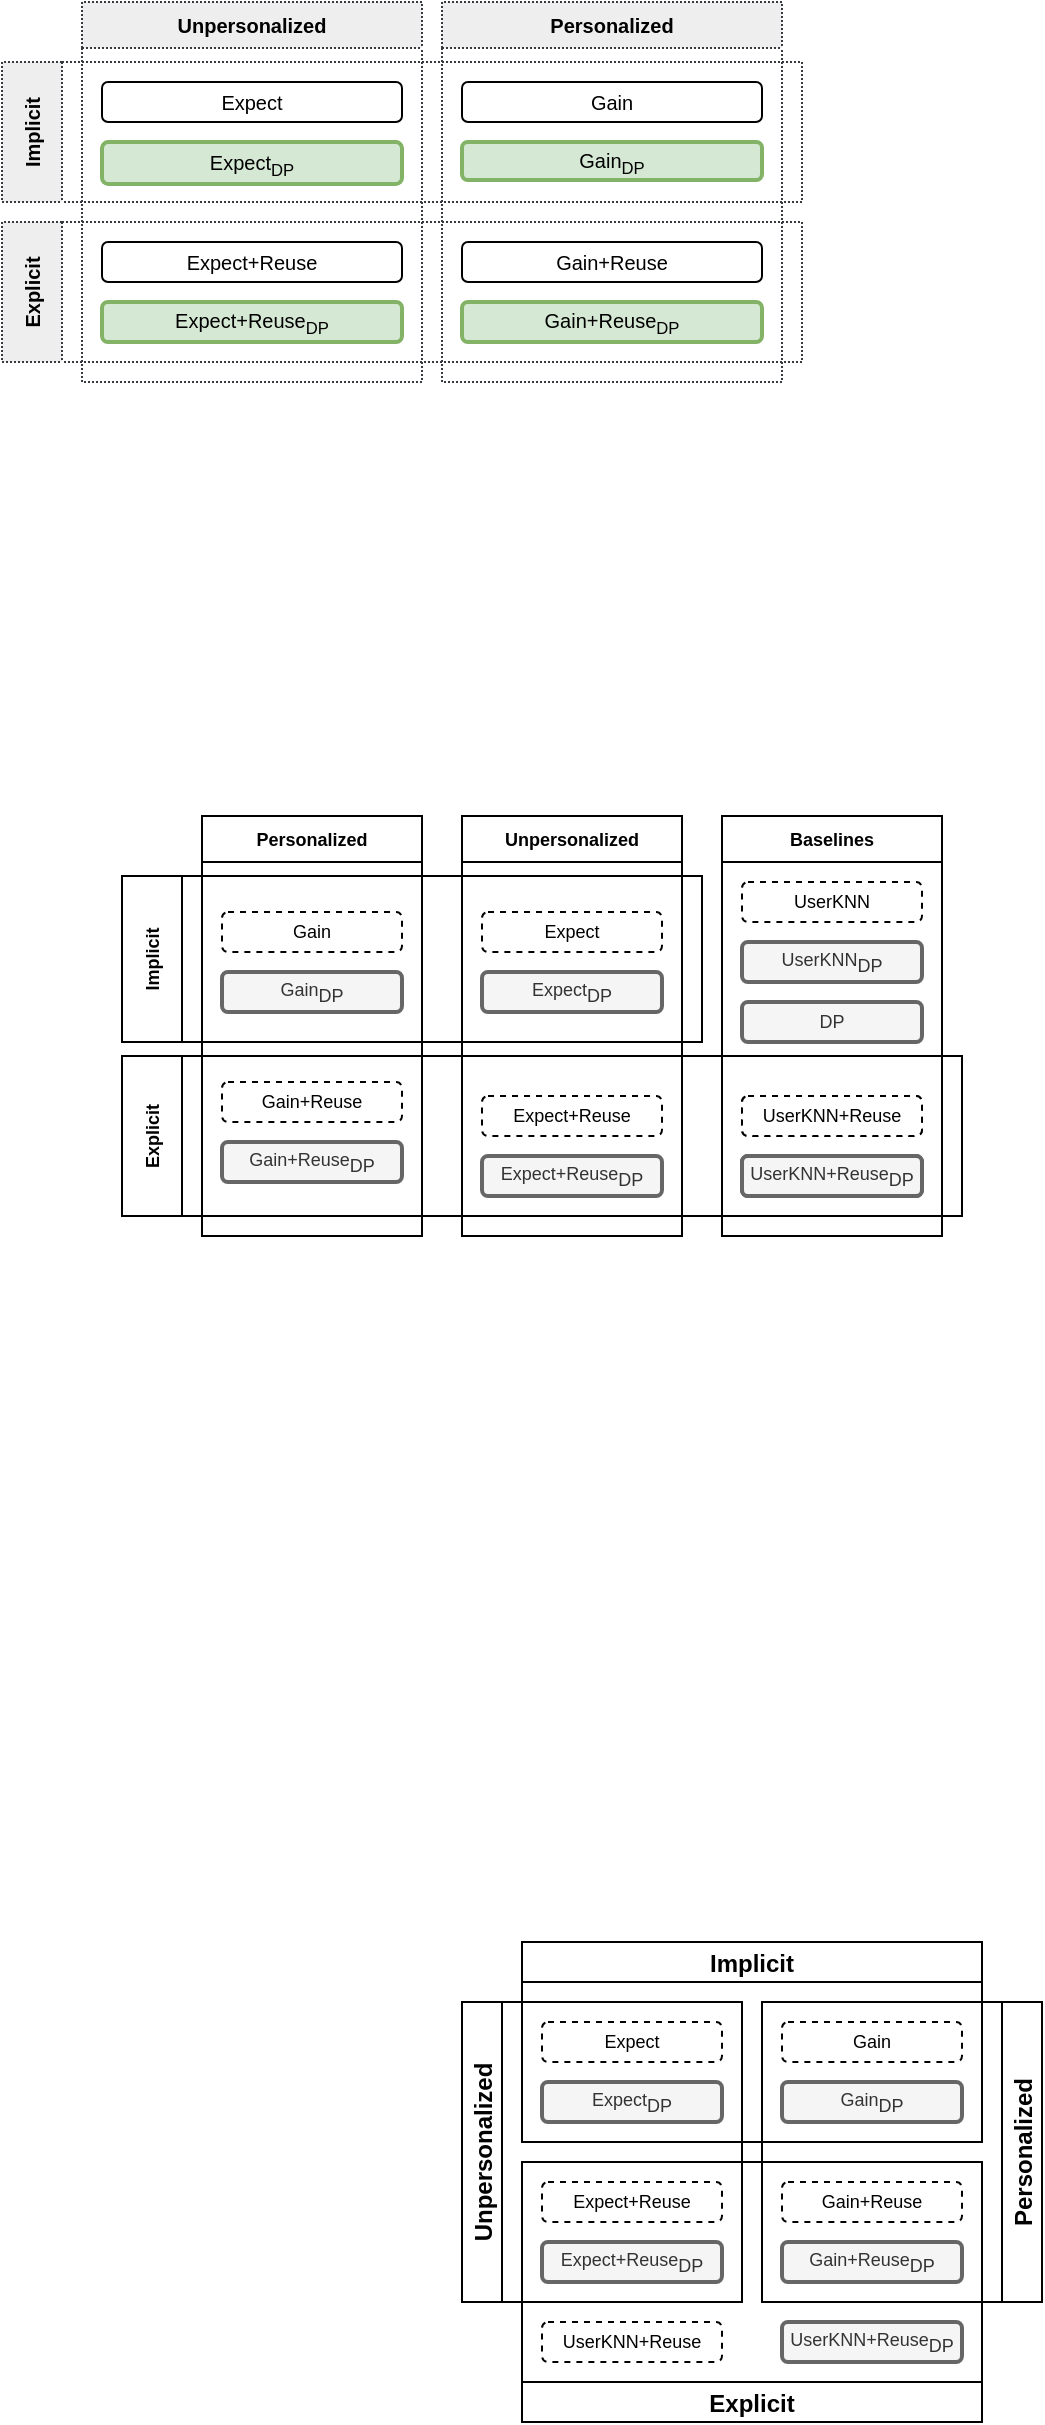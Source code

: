 <mxfile version="16.2.6" type="device"><diagram id="1wkg-sCL7jF3WJWfcGP-" name="Page-1"><mxGraphModel dx="813" dy="1262" grid="1" gridSize="10" guides="1" tooltips="1" connect="1" arrows="1" fold="1" page="1" pageScale="1" pageWidth="1169" pageHeight="827" math="0" shadow="0"><root><mxCell id="0"/><mxCell id="1" parent="0"/><mxCell id="9qkgrMsc4dzVmbpbyF-O-28" value="Unpersonalized" style="swimlane;horizontal=0;fontFamily=Helvetica;fontSize=12;fontColor=default;startSize=20;strokeColor=default;fillColor=default;direction=east;" parent="1" vertex="1"><mxGeometry x="280" y="180" width="140" height="150" as="geometry"/></mxCell><mxCell id="9qkgrMsc4dzVmbpbyF-O-35" value="Personalized" style="swimlane;horizontal=0;fontFamily=Helvetica;fontSize=12;fontColor=default;startSize=20;strokeColor=default;fillColor=default;direction=west;" parent="1" vertex="1"><mxGeometry x="430" y="180" width="140" height="150" as="geometry"/></mxCell><mxCell id="9qkgrMsc4dzVmbpbyF-O-72" value="Explicit" style="swimlane;fontColor=#000000;strokeColor=#000000;strokeWidth=1;direction=west;startSize=20;" parent="1" vertex="1"><mxGeometry x="310" y="260" width="230" height="130" as="geometry"/></mxCell><mxCell id="9qkgrMsc4dzVmbpbyF-O-44" value="Expect+Reuse&lt;sub style=&quot;font-size: 9px;&quot;&gt;DP&lt;/sub&gt;" style="rounded=1;whiteSpace=wrap;html=1;strokeWidth=2;fillColor=#f5f5f5;fontColor=#333333;strokeColor=#666666;fontSize=9;" parent="9qkgrMsc4dzVmbpbyF-O-72" vertex="1"><mxGeometry x="10" y="40" width="90" height="20" as="geometry"/></mxCell><mxCell id="9qkgrMsc4dzVmbpbyF-O-45" value="Expect+Reuse" style="rounded=1;whiteSpace=wrap;html=1;dashed=1;strokeColor=#000000;strokeWidth=1;fontSize=9;" parent="9qkgrMsc4dzVmbpbyF-O-72" vertex="1"><mxGeometry x="10" y="10" width="90" height="20" as="geometry"/></mxCell><mxCell id="9qkgrMsc4dzVmbpbyF-O-80" value="Gain+Reuse&lt;sub style=&quot;font-size: 9px&quot;&gt;DP&lt;/sub&gt;" style="rounded=1;whiteSpace=wrap;html=1;strokeWidth=2;fillColor=#f5f5f5;fontColor=#333333;strokeColor=#666666;fontSize=9;" parent="9qkgrMsc4dzVmbpbyF-O-72" vertex="1"><mxGeometry x="130" y="40" width="90" height="20" as="geometry"/></mxCell><mxCell id="9qkgrMsc4dzVmbpbyF-O-81" value="Gain+Reuse" style="rounded=1;whiteSpace=wrap;html=1;dashed=1;strokeColor=#000000;strokeWidth=1;fontSize=9;" parent="9qkgrMsc4dzVmbpbyF-O-72" vertex="1"><mxGeometry x="130" y="10" width="90" height="20" as="geometry"/></mxCell><mxCell id="9qkgrMsc4dzVmbpbyF-O-82" value="UserKNN+Reuse&lt;sub style=&quot;font-size: 9px&quot;&gt;DP&lt;/sub&gt;" style="rounded=1;whiteSpace=wrap;html=1;strokeWidth=2;fillColor=#f5f5f5;fontColor=#333333;strokeColor=#666666;fontSize=9;" parent="9qkgrMsc4dzVmbpbyF-O-72" vertex="1"><mxGeometry x="130" y="80" width="90" height="20" as="geometry"/></mxCell><mxCell id="9qkgrMsc4dzVmbpbyF-O-83" value="UserKNN+Reuse" style="rounded=1;whiteSpace=wrap;html=1;dashed=1;strokeColor=#000000;strokeWidth=1;fontSize=9;" parent="9qkgrMsc4dzVmbpbyF-O-72" vertex="1"><mxGeometry x="10" y="80" width="90" height="20" as="geometry"/></mxCell><mxCell id="9qkgrMsc4dzVmbpbyF-O-74" value="Implicit" style="swimlane;fontColor=#000000;strokeColor=#000000;strokeWidth=1;direction=east;startSize=20;" parent="1" vertex="1"><mxGeometry x="310" y="150" width="230" height="100" as="geometry"/></mxCell><mxCell id="9qkgrMsc4dzVmbpbyF-O-76" value="Expect&lt;sub style=&quot;font-size: 9px&quot;&gt;DP&lt;/sub&gt;" style="rounded=1;whiteSpace=wrap;html=1;strokeWidth=2;fillColor=#f5f5f5;fontColor=#333333;strokeColor=#666666;fontSize=9;" parent="9qkgrMsc4dzVmbpbyF-O-74" vertex="1"><mxGeometry x="10" y="70" width="90" height="20" as="geometry"/></mxCell><mxCell id="9qkgrMsc4dzVmbpbyF-O-77" value="Expect" style="rounded=1;whiteSpace=wrap;html=1;dashed=1;strokeColor=#000000;strokeWidth=1;fontSize=9;" parent="9qkgrMsc4dzVmbpbyF-O-74" vertex="1"><mxGeometry x="10" y="40" width="90" height="20" as="geometry"/></mxCell><mxCell id="9qkgrMsc4dzVmbpbyF-O-78" value="Gain&lt;sub style=&quot;font-size: 9px&quot;&gt;DP&lt;/sub&gt;" style="rounded=1;whiteSpace=wrap;html=1;strokeWidth=2;fillColor=#f5f5f5;fontColor=#333333;strokeColor=#666666;fontSize=9;" parent="9qkgrMsc4dzVmbpbyF-O-74" vertex="1"><mxGeometry x="130" y="70" width="90" height="20" as="geometry"/></mxCell><mxCell id="9qkgrMsc4dzVmbpbyF-O-79" value="Gain" style="rounded=1;whiteSpace=wrap;html=1;dashed=1;strokeColor=#000000;strokeWidth=1;fontSize=9;" parent="9qkgrMsc4dzVmbpbyF-O-74" vertex="1"><mxGeometry x="130" y="40" width="90" height="20" as="geometry"/></mxCell><mxCell id="9qkgrMsc4dzVmbpbyF-O-87" value="Implicit" style="swimlane;horizontal=0;fontSize=9;fontColor=#000000;strokeColor=#000000;strokeWidth=1;startSize=30;align=center;" parent="1" vertex="1"><mxGeometry x="110" y="-383" width="290" height="83" as="geometry"/></mxCell><mxCell id="9qkgrMsc4dzVmbpbyF-O-110" value="Unpersonalized" style="swimlane;fontSize=9;fontColor=#000000;strokeColor=#000000;strokeWidth=1;" parent="9qkgrMsc4dzVmbpbyF-O-87" vertex="1"><mxGeometry x="170" y="-30" width="110" height="210" as="geometry"/></mxCell><mxCell id="9qkgrMsc4dzVmbpbyF-O-95" value="Expect+Reuse&lt;sub style=&quot;font-size: 9px;&quot;&gt;DP&lt;/sub&gt;" style="rounded=1;whiteSpace=wrap;html=1;strokeWidth=2;fillColor=#f5f5f5;fontColor=#333333;strokeColor=#666666;fontSize=9;" parent="9qkgrMsc4dzVmbpbyF-O-110" vertex="1"><mxGeometry x="10" y="170" width="90" height="20" as="geometry"/></mxCell><mxCell id="9qkgrMsc4dzVmbpbyF-O-96" value="Expect+Reuse" style="rounded=1;whiteSpace=wrap;html=1;dashed=1;strokeColor=#000000;strokeWidth=1;fontSize=9;" parent="9qkgrMsc4dzVmbpbyF-O-110" vertex="1"><mxGeometry x="10" y="140" width="90" height="20" as="geometry"/></mxCell><mxCell id="d-dDAlXog7VTE9mBlK0S-16" value="Expect&lt;sub style=&quot;font-size: 9px&quot;&gt;DP&lt;/sub&gt;" style="rounded=1;whiteSpace=wrap;html=1;strokeWidth=2;fillColor=#f5f5f5;fontColor=#333333;strokeColor=#666666;fontSize=9;" vertex="1" parent="9qkgrMsc4dzVmbpbyF-O-110"><mxGeometry x="10" y="78" width="90" height="20" as="geometry"/></mxCell><mxCell id="d-dDAlXog7VTE9mBlK0S-17" value="Expect" style="rounded=1;whiteSpace=wrap;html=1;dashed=1;strokeColor=#000000;strokeWidth=1;fontSize=9;" vertex="1" parent="9qkgrMsc4dzVmbpbyF-O-110"><mxGeometry x="10" y="48" width="90" height="20" as="geometry"/></mxCell><mxCell id="9qkgrMsc4dzVmbpbyF-O-89" value="Explicit" style="swimlane;horizontal=0;fontSize=9;fontColor=#000000;strokeColor=#000000;strokeWidth=1;align=center;startSize=30;" parent="1" vertex="1"><mxGeometry x="110" y="-293" width="420" height="80" as="geometry"/></mxCell><mxCell id="9qkgrMsc4dzVmbpbyF-O-109" value="Personalized" style="swimlane;fontSize=9;fontColor=#000000;strokeColor=#000000;strokeWidth=1;" parent="1" vertex="1"><mxGeometry x="150" y="-413" width="110" height="210" as="geometry"/></mxCell><mxCell id="9qkgrMsc4dzVmbpbyF-O-97" value="Gain+Reuse&lt;sub style=&quot;font-size: 9px&quot;&gt;DP&lt;/sub&gt;" style="rounded=1;whiteSpace=wrap;html=1;strokeWidth=2;fillColor=#f5f5f5;fontColor=#333333;strokeColor=#666666;fontSize=9;" parent="9qkgrMsc4dzVmbpbyF-O-109" vertex="1"><mxGeometry x="10" y="163" width="90" height="20" as="geometry"/></mxCell><mxCell id="9qkgrMsc4dzVmbpbyF-O-98" value="Gain+Reuse" style="rounded=1;whiteSpace=wrap;html=1;dashed=1;strokeColor=#000000;strokeWidth=1;fontSize=9;" parent="9qkgrMsc4dzVmbpbyF-O-109" vertex="1"><mxGeometry x="10" y="133" width="90" height="20" as="geometry"/></mxCell><mxCell id="9qkgrMsc4dzVmbpbyF-O-93" value="Gain&lt;sub style=&quot;font-size: 9px&quot;&gt;DP&lt;/sub&gt;" style="rounded=1;whiteSpace=wrap;html=1;strokeWidth=2;fillColor=#f5f5f5;fontColor=#333333;strokeColor=#666666;fontSize=9;" parent="9qkgrMsc4dzVmbpbyF-O-109" vertex="1"><mxGeometry x="10" y="78" width="90" height="20" as="geometry"/></mxCell><mxCell id="9qkgrMsc4dzVmbpbyF-O-94" value="Gain" style="rounded=1;whiteSpace=wrap;html=1;dashed=1;strokeColor=#000000;strokeWidth=1;fontSize=9;" parent="9qkgrMsc4dzVmbpbyF-O-109" vertex="1"><mxGeometry x="10" y="48" width="90" height="20" as="geometry"/></mxCell><mxCell id="9qkgrMsc4dzVmbpbyF-O-111" value="Baselines" style="swimlane;fontSize=9;fontColor=#000000;strokeColor=#000000;strokeWidth=1;" parent="1" vertex="1"><mxGeometry x="410" y="-413" width="110" height="210" as="geometry"/></mxCell><mxCell id="9qkgrMsc4dzVmbpbyF-O-107" value="UserKNN+Reuse&lt;sub style=&quot;font-size: 9px&quot;&gt;DP&lt;/sub&gt;" style="rounded=1;whiteSpace=wrap;html=1;strokeWidth=2;fillColor=#f5f5f5;fontColor=#333333;strokeColor=#666666;fontSize=9;" parent="9qkgrMsc4dzVmbpbyF-O-111" vertex="1"><mxGeometry x="10" y="170" width="90" height="20" as="geometry"/></mxCell><mxCell id="9qkgrMsc4dzVmbpbyF-O-108" value="UserKNN+Reuse" style="rounded=1;whiteSpace=wrap;html=1;dashed=1;strokeColor=#000000;strokeWidth=1;fontSize=9;" parent="9qkgrMsc4dzVmbpbyF-O-111" vertex="1"><mxGeometry x="10" y="140" width="90" height="20" as="geometry"/></mxCell><mxCell id="d-dDAlXog7VTE9mBlK0S-4" value="UserKNN+Reuse&lt;sub style=&quot;font-size: 9px&quot;&gt;DP&lt;/sub&gt;" style="rounded=1;whiteSpace=wrap;html=1;strokeWidth=2;fillColor=#f5f5f5;fontColor=#333333;strokeColor=#666666;fontSize=9;" vertex="1" parent="9qkgrMsc4dzVmbpbyF-O-111"><mxGeometry x="10" y="170" width="90" height="20" as="geometry"/></mxCell><mxCell id="d-dDAlXog7VTE9mBlK0S-5" value="UserKNN+Reuse" style="rounded=1;whiteSpace=wrap;html=1;dashed=1;strokeColor=#000000;strokeWidth=1;fontSize=9;" vertex="1" parent="9qkgrMsc4dzVmbpbyF-O-111"><mxGeometry x="10" y="140" width="90" height="20" as="geometry"/></mxCell><mxCell id="d-dDAlXog7VTE9mBlK0S-13" value="UserKNN&lt;sub style=&quot;font-size: 9px&quot;&gt;DP&lt;/sub&gt;" style="rounded=1;whiteSpace=wrap;html=1;strokeWidth=2;fillColor=#f5f5f5;fontColor=#333333;strokeColor=#666666;fontSize=9;" vertex="1" parent="9qkgrMsc4dzVmbpbyF-O-111"><mxGeometry x="10" y="63" width="90" height="20" as="geometry"/></mxCell><mxCell id="d-dDAlXog7VTE9mBlK0S-14" value="UserKNN" style="rounded=1;whiteSpace=wrap;html=1;dashed=1;strokeColor=#000000;strokeWidth=1;fontSize=9;" vertex="1" parent="9qkgrMsc4dzVmbpbyF-O-111"><mxGeometry x="10" y="33" width="90" height="20" as="geometry"/></mxCell><mxCell id="d-dDAlXog7VTE9mBlK0S-15" value="DP" style="rounded=1;whiteSpace=wrap;html=1;strokeWidth=2;fillColor=#f5f5f5;fontColor=#333333;strokeColor=#666666;fontSize=9;" vertex="1" parent="9qkgrMsc4dzVmbpbyF-O-111"><mxGeometry x="10" y="93" width="90" height="20" as="geometry"/></mxCell><mxCell id="d-dDAlXog7VTE9mBlK0S-25" value="Implicit" style="swimlane;horizontal=0;fontSize=10;strokeColor=#36393d;strokeWidth=1;startSize=30;align=center;fillColor=#eeeeee;dashed=1;dashPattern=1 1;" vertex="1" parent="1"><mxGeometry x="50" y="-790" width="400" height="70" as="geometry"/></mxCell><mxCell id="d-dDAlXog7VTE9mBlK0S-26" value="Personalized" style="swimlane;fontSize=10;strokeWidth=1;fillColor=#eeeeee;strokeColor=#36393d;dashed=1;dashPattern=1 1;" vertex="1" parent="1"><mxGeometry x="270" y="-820" width="170" height="190" as="geometry"/></mxCell><mxCell id="d-dDAlXog7VTE9mBlK0S-67" value="&lt;font style=&quot;font-size: 10px&quot;&gt;Gain&lt;sub&gt;DP&lt;/sub&gt;&lt;/font&gt;" style="rounded=1;whiteSpace=wrap;html=1;strokeWidth=2;fillColor=#d5e8d4;strokeColor=#82b366;fontSize=9;" vertex="1" parent="d-dDAlXog7VTE9mBlK0S-26"><mxGeometry x="10" y="70" width="150" height="19" as="geometry"/></mxCell><mxCell id="d-dDAlXog7VTE9mBlK0S-68" value="&lt;span style=&quot;font-size: 10px&quot;&gt;Gain&lt;/span&gt;" style="rounded=1;whiteSpace=wrap;html=1;strokeColor=#000000;strokeWidth=1;fontSize=9;" vertex="1" parent="d-dDAlXog7VTE9mBlK0S-26"><mxGeometry x="10" y="40" width="150" height="20" as="geometry"/></mxCell><mxCell id="d-dDAlXog7VTE9mBlK0S-51" value="Explicit" style="swimlane;horizontal=0;fontSize=10;strokeColor=#36393d;strokeWidth=1;startSize=30;align=center;fillColor=#eeeeee;dashed=1;dashPattern=1 1;" vertex="1" parent="1"><mxGeometry x="50" y="-710" width="400" height="70" as="geometry"/></mxCell><mxCell id="d-dDAlXog7VTE9mBlK0S-52" value="&lt;font style=&quot;font-size: 10px&quot;&gt;Gain+Reuse&lt;sub&gt;DP&lt;/sub&gt;&lt;/font&gt;" style="rounded=1;whiteSpace=wrap;html=1;strokeWidth=2;fillColor=#d5e8d4;strokeColor=#82b366;fontSize=9;" vertex="1" parent="d-dDAlXog7VTE9mBlK0S-51"><mxGeometry x="230" y="40" width="150" height="20" as="geometry"/></mxCell><mxCell id="d-dDAlXog7VTE9mBlK0S-53" value="&lt;font style=&quot;font-size: 10px&quot;&gt;Gain+Reuse&lt;/font&gt;" style="rounded=1;whiteSpace=wrap;html=1;strokeColor=#000000;strokeWidth=1;fontSize=9;" vertex="1" parent="d-dDAlXog7VTE9mBlK0S-51"><mxGeometry x="230" y="10" width="150" height="20" as="geometry"/></mxCell><mxCell id="d-dDAlXog7VTE9mBlK0S-54" value="Unpersonalized" style="swimlane;fontSize=10;strokeColor=#36393d;strokeWidth=1;fillColor=#eeeeee;backgroundOutline=0;dashed=1;dashPattern=1 1;" vertex="1" parent="1"><mxGeometry x="90" y="-820" width="170" height="190" as="geometry"/></mxCell><mxCell id="d-dDAlXog7VTE9mBlK0S-56" value="&lt;font style=&quot;font-size: 10px&quot;&gt;Expect&lt;sub&gt;DP&lt;/sub&gt;&lt;/font&gt;" style="rounded=1;whiteSpace=wrap;html=1;strokeWidth=2;fillColor=#d5e8d4;strokeColor=#82b366;fontSize=9;" vertex="1" parent="d-dDAlXog7VTE9mBlK0S-54"><mxGeometry x="10" y="70" width="150" height="21" as="geometry"/></mxCell><mxCell id="d-dDAlXog7VTE9mBlK0S-57" value="&lt;font style=&quot;font-size: 10px&quot;&gt;Expect&lt;/font&gt;" style="rounded=1;whiteSpace=wrap;html=1;strokeColor=#000000;strokeWidth=1;fontSize=9;" vertex="1" parent="d-dDAlXog7VTE9mBlK0S-54"><mxGeometry x="10" y="40" width="150" height="20" as="geometry"/></mxCell><mxCell id="d-dDAlXog7VTE9mBlK0S-58" value="&lt;font style=&quot;font-size: 10px&quot;&gt;Expect+Reuse&lt;sub&gt;DP&lt;/sub&gt;&lt;/font&gt;" style="rounded=1;whiteSpace=wrap;html=1;strokeWidth=2;fillColor=#d5e8d4;strokeColor=#82b366;fontSize=9;" vertex="1" parent="d-dDAlXog7VTE9mBlK0S-54"><mxGeometry x="10" y="150" width="150" height="20" as="geometry"/></mxCell><mxCell id="d-dDAlXog7VTE9mBlK0S-59" value="&lt;font style=&quot;font-size: 10px&quot;&gt;Expect+Reuse&lt;/font&gt;" style="rounded=1;whiteSpace=wrap;html=1;strokeColor=#000000;strokeWidth=1;fontSize=9;" vertex="1" parent="d-dDAlXog7VTE9mBlK0S-54"><mxGeometry x="10" y="120" width="150" height="20" as="geometry"/></mxCell></root></mxGraphModel></diagram></mxfile>